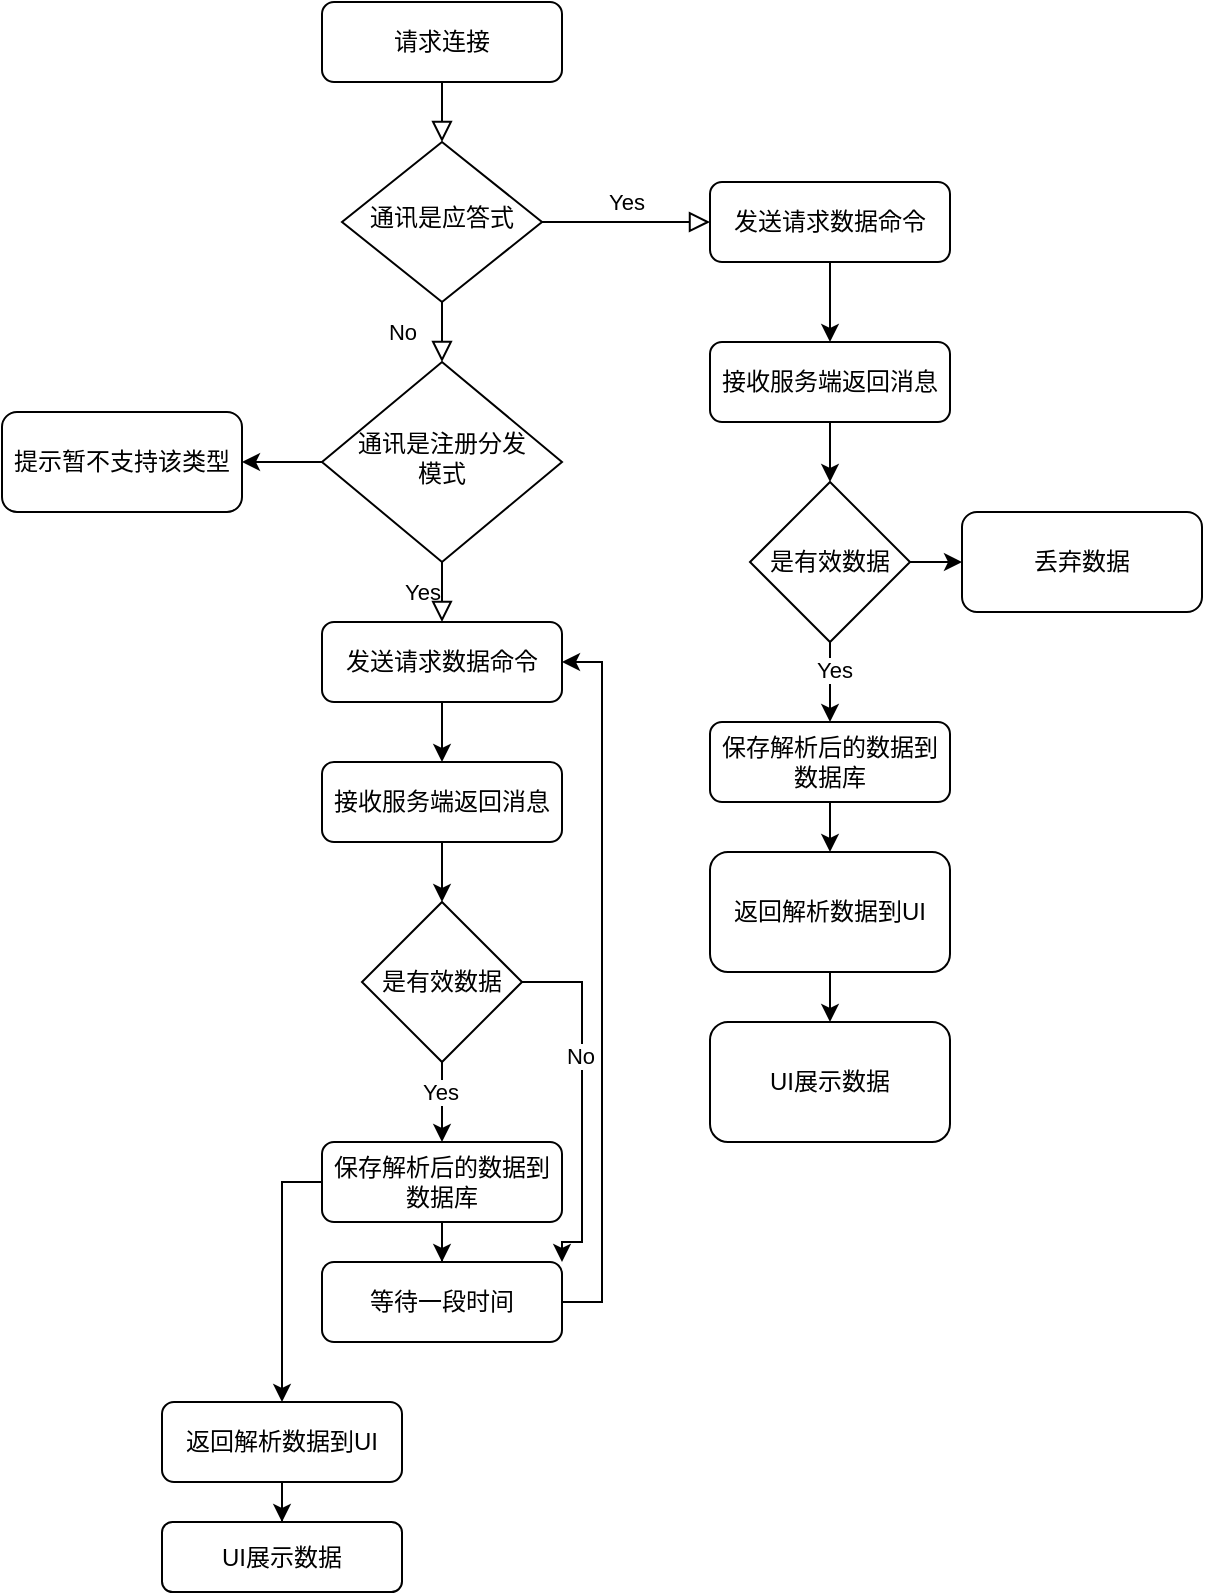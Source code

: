 <mxfile version="24.4.6" type="github">
  <diagram id="C5RBs43oDa-KdzZeNtuy" name="Page-1">
    <mxGraphModel dx="1386" dy="799" grid="1" gridSize="10" guides="1" tooltips="1" connect="1" arrows="1" fold="1" page="1" pageScale="1" pageWidth="827" pageHeight="1169" math="0" shadow="0">
      <root>
        <mxCell id="WIyWlLk6GJQsqaUBKTNV-0" />
        <mxCell id="WIyWlLk6GJQsqaUBKTNV-1" parent="WIyWlLk6GJQsqaUBKTNV-0" />
        <mxCell id="WIyWlLk6GJQsqaUBKTNV-2" value="" style="rounded=0;html=1;jettySize=auto;orthogonalLoop=1;fontSize=11;endArrow=block;endFill=0;endSize=8;strokeWidth=1;shadow=0;labelBackgroundColor=none;edgeStyle=orthogonalEdgeStyle;" parent="WIyWlLk6GJQsqaUBKTNV-1" source="WIyWlLk6GJQsqaUBKTNV-3" target="WIyWlLk6GJQsqaUBKTNV-6" edge="1">
          <mxGeometry relative="1" as="geometry" />
        </mxCell>
        <mxCell id="WIyWlLk6GJQsqaUBKTNV-3" value="请求连接" style="rounded=1;whiteSpace=wrap;html=1;fontSize=12;glass=0;strokeWidth=1;shadow=0;" parent="WIyWlLk6GJQsqaUBKTNV-1" vertex="1">
          <mxGeometry x="160" y="100" width="120" height="40" as="geometry" />
        </mxCell>
        <mxCell id="WIyWlLk6GJQsqaUBKTNV-4" value="No" style="rounded=0;html=1;jettySize=auto;orthogonalLoop=1;fontSize=11;endArrow=block;endFill=0;endSize=8;strokeWidth=1;shadow=0;labelBackgroundColor=none;edgeStyle=orthogonalEdgeStyle;" parent="WIyWlLk6GJQsqaUBKTNV-1" source="WIyWlLk6GJQsqaUBKTNV-6" target="WIyWlLk6GJQsqaUBKTNV-10" edge="1">
          <mxGeometry x="0.4" y="-20" relative="1" as="geometry">
            <mxPoint as="offset" />
          </mxGeometry>
        </mxCell>
        <mxCell id="WIyWlLk6GJQsqaUBKTNV-5" value="Yes" style="edgeStyle=orthogonalEdgeStyle;rounded=0;html=1;jettySize=auto;orthogonalLoop=1;fontSize=11;endArrow=block;endFill=0;endSize=8;strokeWidth=1;shadow=0;labelBackgroundColor=none;" parent="WIyWlLk6GJQsqaUBKTNV-1" source="WIyWlLk6GJQsqaUBKTNV-6" target="WIyWlLk6GJQsqaUBKTNV-7" edge="1">
          <mxGeometry y="10" relative="1" as="geometry">
            <mxPoint as="offset" />
          </mxGeometry>
        </mxCell>
        <mxCell id="WIyWlLk6GJQsqaUBKTNV-6" value="通讯是应答式" style="rhombus;whiteSpace=wrap;html=1;shadow=0;fontFamily=Helvetica;fontSize=12;align=center;strokeWidth=1;spacing=6;spacingTop=-4;" parent="WIyWlLk6GJQsqaUBKTNV-1" vertex="1">
          <mxGeometry x="170" y="170" width="100" height="80" as="geometry" />
        </mxCell>
        <mxCell id="6bqjRStmIQq89tT42Z0w-11" style="edgeStyle=orthogonalEdgeStyle;rounded=0;orthogonalLoop=1;jettySize=auto;html=1;entryX=0.5;entryY=0;entryDx=0;entryDy=0;" edge="1" parent="WIyWlLk6GJQsqaUBKTNV-1" source="WIyWlLk6GJQsqaUBKTNV-7" target="6bqjRStmIQq89tT42Z0w-7">
          <mxGeometry relative="1" as="geometry" />
        </mxCell>
        <mxCell id="WIyWlLk6GJQsqaUBKTNV-7" value="发送请求数据命令" style="rounded=1;whiteSpace=wrap;html=1;fontSize=12;glass=0;strokeWidth=1;shadow=0;" parent="WIyWlLk6GJQsqaUBKTNV-1" vertex="1">
          <mxGeometry x="354" y="190" width="120" height="40" as="geometry" />
        </mxCell>
        <mxCell id="WIyWlLk6GJQsqaUBKTNV-9" value="Yes" style="edgeStyle=orthogonalEdgeStyle;rounded=0;html=1;jettySize=auto;orthogonalLoop=1;fontSize=11;endArrow=block;endFill=0;endSize=8;strokeWidth=1;shadow=0;labelBackgroundColor=none;" parent="WIyWlLk6GJQsqaUBKTNV-1" source="WIyWlLk6GJQsqaUBKTNV-10" target="WIyWlLk6GJQsqaUBKTNV-12" edge="1">
          <mxGeometry y="10" relative="1" as="geometry">
            <mxPoint as="offset" />
          </mxGeometry>
        </mxCell>
        <mxCell id="6bqjRStmIQq89tT42Z0w-27" value="" style="edgeStyle=orthogonalEdgeStyle;rounded=0;orthogonalLoop=1;jettySize=auto;html=1;" edge="1" parent="WIyWlLk6GJQsqaUBKTNV-1" source="WIyWlLk6GJQsqaUBKTNV-10">
          <mxGeometry relative="1" as="geometry">
            <mxPoint x="120" y="330" as="targetPoint" />
          </mxGeometry>
        </mxCell>
        <mxCell id="WIyWlLk6GJQsqaUBKTNV-10" value="通讯是注册分发&lt;br&gt;模式" style="rhombus;whiteSpace=wrap;html=1;shadow=0;fontFamily=Helvetica;fontSize=12;align=center;strokeWidth=1;spacing=6;spacingTop=-4;" parent="WIyWlLk6GJQsqaUBKTNV-1" vertex="1">
          <mxGeometry x="160" y="280" width="120" height="100" as="geometry" />
        </mxCell>
        <mxCell id="6bqjRStmIQq89tT42Z0w-1" value="" style="edgeStyle=orthogonalEdgeStyle;rounded=0;orthogonalLoop=1;jettySize=auto;html=1;" edge="1" parent="WIyWlLk6GJQsqaUBKTNV-1" source="WIyWlLk6GJQsqaUBKTNV-12" target="6bqjRStmIQq89tT42Z0w-0">
          <mxGeometry relative="1" as="geometry" />
        </mxCell>
        <mxCell id="WIyWlLk6GJQsqaUBKTNV-12" value="发送请求数据命令" style="rounded=1;whiteSpace=wrap;html=1;fontSize=12;glass=0;strokeWidth=1;shadow=0;" parent="WIyWlLk6GJQsqaUBKTNV-1" vertex="1">
          <mxGeometry x="160" y="410" width="120" height="40" as="geometry" />
        </mxCell>
        <mxCell id="6bqjRStmIQq89tT42Z0w-15" value="" style="edgeStyle=orthogonalEdgeStyle;rounded=0;orthogonalLoop=1;jettySize=auto;html=1;" edge="1" parent="WIyWlLk6GJQsqaUBKTNV-1" source="6bqjRStmIQq89tT42Z0w-0" target="6bqjRStmIQq89tT42Z0w-14">
          <mxGeometry relative="1" as="geometry" />
        </mxCell>
        <mxCell id="6bqjRStmIQq89tT42Z0w-0" value="接收服务端返回消息" style="whiteSpace=wrap;html=1;rounded=1;glass=0;strokeWidth=1;shadow=0;" vertex="1" parent="WIyWlLk6GJQsqaUBKTNV-1">
          <mxGeometry x="160" y="480" width="120" height="40" as="geometry" />
        </mxCell>
        <mxCell id="6bqjRStmIQq89tT42Z0w-5" value="" style="edgeStyle=orthogonalEdgeStyle;rounded=0;orthogonalLoop=1;jettySize=auto;html=1;" edge="1" parent="WIyWlLk6GJQsqaUBKTNV-1" source="6bqjRStmIQq89tT42Z0w-2" target="6bqjRStmIQq89tT42Z0w-4">
          <mxGeometry relative="1" as="geometry" />
        </mxCell>
        <mxCell id="6bqjRStmIQq89tT42Z0w-37" style="edgeStyle=orthogonalEdgeStyle;rounded=0;orthogonalLoop=1;jettySize=auto;html=1;" edge="1" parent="WIyWlLk6GJQsqaUBKTNV-1" source="6bqjRStmIQq89tT42Z0w-2">
          <mxGeometry relative="1" as="geometry">
            <mxPoint x="140" y="800" as="targetPoint" />
          </mxGeometry>
        </mxCell>
        <mxCell id="6bqjRStmIQq89tT42Z0w-2" value="保存解析后的数据到数据库" style="whiteSpace=wrap;html=1;rounded=1;glass=0;strokeWidth=1;shadow=0;" vertex="1" parent="WIyWlLk6GJQsqaUBKTNV-1">
          <mxGeometry x="160" y="670" width="120" height="40" as="geometry" />
        </mxCell>
        <mxCell id="6bqjRStmIQq89tT42Z0w-25" style="edgeStyle=orthogonalEdgeStyle;rounded=0;orthogonalLoop=1;jettySize=auto;html=1;entryX=1;entryY=0.5;entryDx=0;entryDy=0;" edge="1" parent="WIyWlLk6GJQsqaUBKTNV-1" source="6bqjRStmIQq89tT42Z0w-4" target="WIyWlLk6GJQsqaUBKTNV-12">
          <mxGeometry relative="1" as="geometry">
            <Array as="points">
              <mxPoint x="300" y="750" />
              <mxPoint x="300" y="430" />
            </Array>
          </mxGeometry>
        </mxCell>
        <mxCell id="6bqjRStmIQq89tT42Z0w-4" value="等待一段时间" style="whiteSpace=wrap;html=1;rounded=1;glass=0;strokeWidth=1;shadow=0;" vertex="1" parent="WIyWlLk6GJQsqaUBKTNV-1">
          <mxGeometry x="160" y="730" width="120" height="40" as="geometry" />
        </mxCell>
        <mxCell id="6bqjRStmIQq89tT42Z0w-22" value="" style="edgeStyle=orthogonalEdgeStyle;rounded=0;orthogonalLoop=1;jettySize=auto;html=1;" edge="1" parent="WIyWlLk6GJQsqaUBKTNV-1" source="6bqjRStmIQq89tT42Z0w-7" target="6bqjRStmIQq89tT42Z0w-21">
          <mxGeometry relative="1" as="geometry" />
        </mxCell>
        <mxCell id="6bqjRStmIQq89tT42Z0w-7" value="接收服务端返回消息" style="whiteSpace=wrap;html=1;rounded=1;glass=0;strokeWidth=1;shadow=0;" vertex="1" parent="WIyWlLk6GJQsqaUBKTNV-1">
          <mxGeometry x="354" y="270" width="120" height="40" as="geometry" />
        </mxCell>
        <mxCell id="6bqjRStmIQq89tT42Z0w-33" value="" style="edgeStyle=orthogonalEdgeStyle;rounded=0;orthogonalLoop=1;jettySize=auto;html=1;" edge="1" parent="WIyWlLk6GJQsqaUBKTNV-1" source="6bqjRStmIQq89tT42Z0w-8" target="6bqjRStmIQq89tT42Z0w-32">
          <mxGeometry relative="1" as="geometry" />
        </mxCell>
        <mxCell id="6bqjRStmIQq89tT42Z0w-8" value="保存解析后的数据到数据库" style="whiteSpace=wrap;html=1;rounded=1;glass=0;strokeWidth=1;shadow=0;" vertex="1" parent="WIyWlLk6GJQsqaUBKTNV-1">
          <mxGeometry x="354" y="460" width="120" height="40" as="geometry" />
        </mxCell>
        <mxCell id="6bqjRStmIQq89tT42Z0w-17" style="edgeStyle=orthogonalEdgeStyle;rounded=0;orthogonalLoop=1;jettySize=auto;html=1;entryX=0.5;entryY=0;entryDx=0;entryDy=0;" edge="1" parent="WIyWlLk6GJQsqaUBKTNV-1" source="6bqjRStmIQq89tT42Z0w-14" target="6bqjRStmIQq89tT42Z0w-2">
          <mxGeometry relative="1" as="geometry" />
        </mxCell>
        <mxCell id="6bqjRStmIQq89tT42Z0w-19" value="Yes" style="edgeLabel;html=1;align=center;verticalAlign=middle;resizable=0;points=[];" vertex="1" connectable="0" parent="6bqjRStmIQq89tT42Z0w-17">
          <mxGeometry x="-0.25" y="-1" relative="1" as="geometry">
            <mxPoint as="offset" />
          </mxGeometry>
        </mxCell>
        <mxCell id="6bqjRStmIQq89tT42Z0w-18" style="edgeStyle=orthogonalEdgeStyle;rounded=0;orthogonalLoop=1;jettySize=auto;html=1;entryX=1;entryY=0;entryDx=0;entryDy=0;" edge="1" parent="WIyWlLk6GJQsqaUBKTNV-1" source="6bqjRStmIQq89tT42Z0w-14" target="6bqjRStmIQq89tT42Z0w-4">
          <mxGeometry relative="1" as="geometry">
            <Array as="points">
              <mxPoint x="290" y="590" />
              <mxPoint x="290" y="720" />
              <mxPoint x="280" y="720" />
            </Array>
          </mxGeometry>
        </mxCell>
        <mxCell id="6bqjRStmIQq89tT42Z0w-20" value="No" style="edgeLabel;html=1;align=center;verticalAlign=middle;resizable=0;points=[];" vertex="1" connectable="0" parent="6bqjRStmIQq89tT42Z0w-18">
          <mxGeometry x="-0.255" y="-1" relative="1" as="geometry">
            <mxPoint as="offset" />
          </mxGeometry>
        </mxCell>
        <mxCell id="6bqjRStmIQq89tT42Z0w-14" value="是有效数据" style="rhombus;whiteSpace=wrap;html=1;" vertex="1" parent="WIyWlLk6GJQsqaUBKTNV-1">
          <mxGeometry x="180" y="550" width="80" height="80" as="geometry" />
        </mxCell>
        <mxCell id="6bqjRStmIQq89tT42Z0w-23" style="edgeStyle=orthogonalEdgeStyle;rounded=0;orthogonalLoop=1;jettySize=auto;html=1;entryX=0.5;entryY=0;entryDx=0;entryDy=0;" edge="1" parent="WIyWlLk6GJQsqaUBKTNV-1" source="6bqjRStmIQq89tT42Z0w-21" target="6bqjRStmIQq89tT42Z0w-8">
          <mxGeometry relative="1" as="geometry" />
        </mxCell>
        <mxCell id="6bqjRStmIQq89tT42Z0w-24" value="Yes" style="edgeLabel;html=1;align=center;verticalAlign=middle;resizable=0;points=[];" vertex="1" connectable="0" parent="6bqjRStmIQq89tT42Z0w-23">
          <mxGeometry x="-0.3" y="2" relative="1" as="geometry">
            <mxPoint as="offset" />
          </mxGeometry>
        </mxCell>
        <mxCell id="6bqjRStmIQq89tT42Z0w-30" value="" style="edgeStyle=orthogonalEdgeStyle;rounded=0;orthogonalLoop=1;jettySize=auto;html=1;" edge="1" parent="WIyWlLk6GJQsqaUBKTNV-1" source="6bqjRStmIQq89tT42Z0w-21">
          <mxGeometry relative="1" as="geometry">
            <mxPoint x="480" y="380" as="targetPoint" />
          </mxGeometry>
        </mxCell>
        <mxCell id="6bqjRStmIQq89tT42Z0w-21" value="是有效数据" style="rhombus;whiteSpace=wrap;html=1;" vertex="1" parent="WIyWlLk6GJQsqaUBKTNV-1">
          <mxGeometry x="374" y="340" width="80" height="80" as="geometry" />
        </mxCell>
        <mxCell id="6bqjRStmIQq89tT42Z0w-28" value="提示暂不支持该类型" style="rounded=1;whiteSpace=wrap;html=1;" vertex="1" parent="WIyWlLk6GJQsqaUBKTNV-1">
          <mxGeometry y="305" width="120" height="50" as="geometry" />
        </mxCell>
        <mxCell id="6bqjRStmIQq89tT42Z0w-31" value="丢弃数据" style="rounded=1;whiteSpace=wrap;html=1;" vertex="1" parent="WIyWlLk6GJQsqaUBKTNV-1">
          <mxGeometry x="480" y="355" width="120" height="50" as="geometry" />
        </mxCell>
        <mxCell id="6bqjRStmIQq89tT42Z0w-35" value="" style="edgeStyle=orthogonalEdgeStyle;rounded=0;orthogonalLoop=1;jettySize=auto;html=1;" edge="1" parent="WIyWlLk6GJQsqaUBKTNV-1" source="6bqjRStmIQq89tT42Z0w-32" target="6bqjRStmIQq89tT42Z0w-34">
          <mxGeometry relative="1" as="geometry" />
        </mxCell>
        <mxCell id="6bqjRStmIQq89tT42Z0w-32" value="返回解析数据到UI" style="whiteSpace=wrap;html=1;rounded=1;glass=0;strokeWidth=1;shadow=0;" vertex="1" parent="WIyWlLk6GJQsqaUBKTNV-1">
          <mxGeometry x="354" y="525" width="120" height="60" as="geometry" />
        </mxCell>
        <mxCell id="6bqjRStmIQq89tT42Z0w-34" value="UI展示数据" style="whiteSpace=wrap;html=1;rounded=1;glass=0;strokeWidth=1;shadow=0;" vertex="1" parent="WIyWlLk6GJQsqaUBKTNV-1">
          <mxGeometry x="354" y="610" width="120" height="60" as="geometry" />
        </mxCell>
        <mxCell id="6bqjRStmIQq89tT42Z0w-40" style="edgeStyle=orthogonalEdgeStyle;rounded=0;orthogonalLoop=1;jettySize=auto;html=1;entryX=0.5;entryY=0;entryDx=0;entryDy=0;" edge="1" parent="WIyWlLk6GJQsqaUBKTNV-1" source="6bqjRStmIQq89tT42Z0w-38" target="6bqjRStmIQq89tT42Z0w-39">
          <mxGeometry relative="1" as="geometry" />
        </mxCell>
        <mxCell id="6bqjRStmIQq89tT42Z0w-38" value="返回解析数据到UI" style="whiteSpace=wrap;html=1;rounded=1;glass=0;strokeWidth=1;shadow=0;" vertex="1" parent="WIyWlLk6GJQsqaUBKTNV-1">
          <mxGeometry x="80" y="800" width="120" height="40" as="geometry" />
        </mxCell>
        <mxCell id="6bqjRStmIQq89tT42Z0w-39" value="UI展示数据" style="whiteSpace=wrap;html=1;rounded=1;glass=0;strokeWidth=1;shadow=0;" vertex="1" parent="WIyWlLk6GJQsqaUBKTNV-1">
          <mxGeometry x="80" y="860" width="120" height="35" as="geometry" />
        </mxCell>
      </root>
    </mxGraphModel>
  </diagram>
</mxfile>
